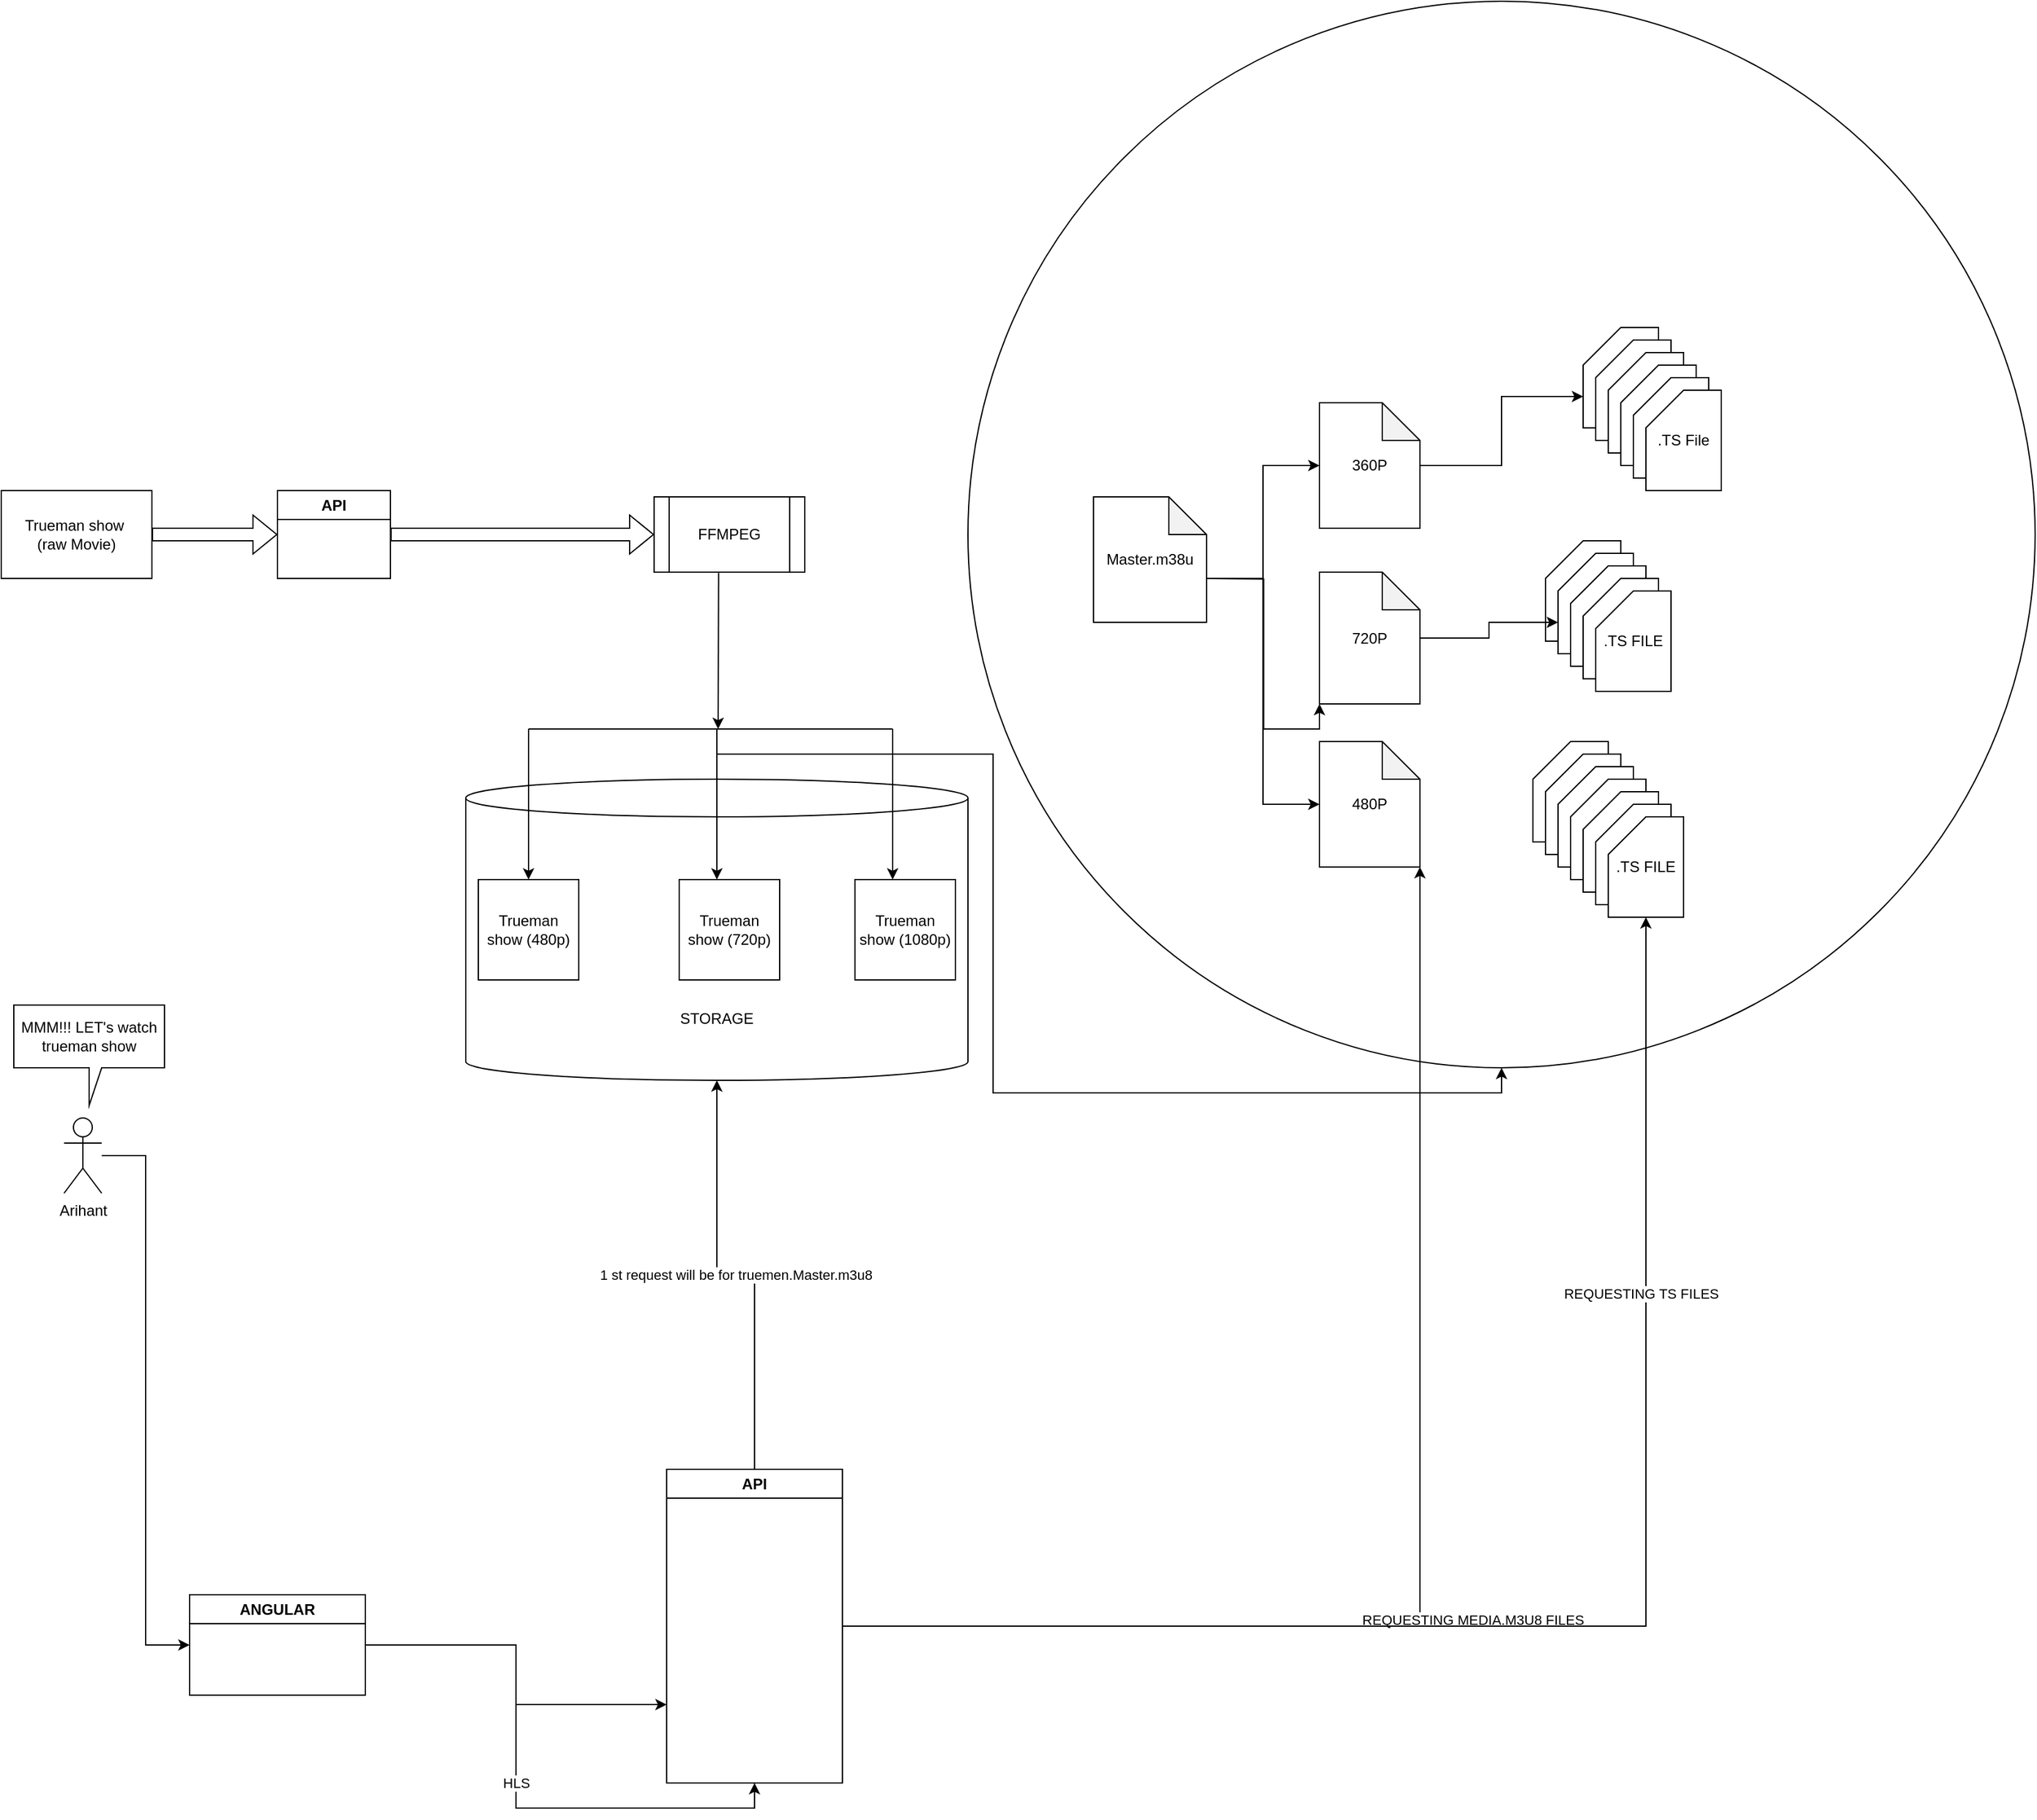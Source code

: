 <mxfile version="26.2.14">
  <diagram name="Page-1" id="06J5KmDSggkFYlG2GVtN">
    <mxGraphModel dx="1710" dy="2128" grid="1" gridSize="10" guides="1" tooltips="1" connect="1" arrows="1" fold="1" page="1" pageScale="1" pageWidth="850" pageHeight="1100" math="0" shadow="0">
      <root>
        <mxCell id="0" />
        <mxCell id="1" parent="0" />
        <mxCell id="XetHnDWPlCPj65D6uJBs-78" value="" style="ellipse;whiteSpace=wrap;html=1;aspect=fixed;" vertex="1" parent="1">
          <mxGeometry x="790" y="-350" width="850" height="850" as="geometry" />
        </mxCell>
        <mxCell id="XetHnDWPlCPj65D6uJBs-80" style="edgeStyle=orthogonalEdgeStyle;rounded=0;orthogonalLoop=1;jettySize=auto;html=1;" edge="1" parent="1" source="XetHnDWPlCPj65D6uJBs-20" target="XetHnDWPlCPj65D6uJBs-78">
          <mxGeometry relative="1" as="geometry" />
        </mxCell>
        <mxCell id="XetHnDWPlCPj65D6uJBs-20" value="&lt;div&gt;&lt;br&gt;&lt;/div&gt;&lt;div&gt;&lt;br&gt;&lt;/div&gt;&lt;div&gt;&lt;br&gt;&lt;/div&gt;&lt;div&gt;&lt;br&gt;&lt;/div&gt;&lt;div&gt;&lt;br&gt;&lt;/div&gt;&lt;div&gt;&lt;br&gt;&lt;/div&gt;&lt;div&gt;&lt;br&gt;&lt;/div&gt;&lt;div&gt;&lt;br&gt;&lt;/div&gt;STORAGE" style="shape=cylinder3;whiteSpace=wrap;html=1;boundedLbl=1;backgroundOutline=1;size=15;" vertex="1" parent="1">
          <mxGeometry x="390" y="270" width="400" height="240" as="geometry" />
        </mxCell>
        <mxCell id="XetHnDWPlCPj65D6uJBs-1" value="Trueman show&amp;nbsp;&lt;div&gt;(raw Movie)&lt;/div&gt;" style="rounded=0;whiteSpace=wrap;html=1;" vertex="1" parent="1">
          <mxGeometry x="20" y="40" width="120" height="70" as="geometry" />
        </mxCell>
        <mxCell id="XetHnDWPlCPj65D6uJBs-2" value="" style="shape=flexArrow;endArrow=classic;html=1;rounded=0;exitX=1;exitY=0.5;exitDx=0;exitDy=0;" edge="1" parent="1" source="XetHnDWPlCPj65D6uJBs-1">
          <mxGeometry width="50" height="50" relative="1" as="geometry">
            <mxPoint x="330" y="240" as="sourcePoint" />
            <mxPoint x="240" y="75" as="targetPoint" />
          </mxGeometry>
        </mxCell>
        <mxCell id="XetHnDWPlCPj65D6uJBs-4" value="API" style="swimlane;whiteSpace=wrap;html=1;" vertex="1" parent="1">
          <mxGeometry x="240" y="40" width="90" height="70" as="geometry" />
        </mxCell>
        <mxCell id="XetHnDWPlCPj65D6uJBs-6" value="" style="shape=flexArrow;endArrow=classic;html=1;rounded=0;exitX=1;exitY=0.5;exitDx=0;exitDy=0;" edge="1" parent="1" source="XetHnDWPlCPj65D6uJBs-4" target="XetHnDWPlCPj65D6uJBs-7">
          <mxGeometry width="50" height="50" relative="1" as="geometry">
            <mxPoint x="330" y="80" as="sourcePoint" />
            <mxPoint x="390" y="80" as="targetPoint" />
          </mxGeometry>
        </mxCell>
        <mxCell id="XetHnDWPlCPj65D6uJBs-7" value="FFMPEG" style="shape=process;whiteSpace=wrap;html=1;backgroundOutline=1;" vertex="1" parent="1">
          <mxGeometry x="540" y="45" width="120" height="60" as="geometry" />
        </mxCell>
        <mxCell id="XetHnDWPlCPj65D6uJBs-10" value="" style="endArrow=classic;html=1;rounded=0;exitX=0.428;exitY=1.011;exitDx=0;exitDy=0;exitPerimeter=0;" edge="1" parent="1" source="XetHnDWPlCPj65D6uJBs-7">
          <mxGeometry width="50" height="50" relative="1" as="geometry">
            <mxPoint x="330" y="240" as="sourcePoint" />
            <mxPoint x="591" y="230" as="targetPoint" />
          </mxGeometry>
        </mxCell>
        <mxCell id="XetHnDWPlCPj65D6uJBs-11" value="" style="endArrow=none;html=1;rounded=0;" edge="1" parent="1">
          <mxGeometry width="50" height="50" relative="1" as="geometry">
            <mxPoint x="440" y="230" as="sourcePoint" />
            <mxPoint x="730" y="230" as="targetPoint" />
          </mxGeometry>
        </mxCell>
        <mxCell id="XetHnDWPlCPj65D6uJBs-12" value="" style="endArrow=classic;html=1;rounded=0;" edge="1" parent="1">
          <mxGeometry width="50" height="50" relative="1" as="geometry">
            <mxPoint x="440" y="230" as="sourcePoint" />
            <mxPoint x="440" y="350" as="targetPoint" />
          </mxGeometry>
        </mxCell>
        <mxCell id="XetHnDWPlCPj65D6uJBs-14" value="" style="endArrow=classic;html=1;rounded=0;" edge="1" parent="1">
          <mxGeometry width="50" height="50" relative="1" as="geometry">
            <mxPoint x="590" y="230" as="sourcePoint" />
            <mxPoint x="590" y="350" as="targetPoint" />
            <Array as="points" />
          </mxGeometry>
        </mxCell>
        <mxCell id="XetHnDWPlCPj65D6uJBs-16" value="" style="endArrow=classic;html=1;rounded=0;" edge="1" parent="1">
          <mxGeometry width="50" height="50" relative="1" as="geometry">
            <mxPoint x="730" y="230" as="sourcePoint" />
            <mxPoint x="730" y="350" as="targetPoint" />
            <Array as="points" />
          </mxGeometry>
        </mxCell>
        <mxCell id="XetHnDWPlCPj65D6uJBs-17" value="Trueman show (480p)" style="whiteSpace=wrap;html=1;aspect=fixed;" vertex="1" parent="1">
          <mxGeometry x="400" y="350" width="80" height="80" as="geometry" />
        </mxCell>
        <mxCell id="XetHnDWPlCPj65D6uJBs-18" value="Trueman show (720p)" style="whiteSpace=wrap;html=1;aspect=fixed;" vertex="1" parent="1">
          <mxGeometry x="560" y="350" width="80" height="80" as="geometry" />
        </mxCell>
        <mxCell id="XetHnDWPlCPj65D6uJBs-19" value="Trueman show (1080p)" style="whiteSpace=wrap;html=1;aspect=fixed;" vertex="1" parent="1">
          <mxGeometry x="700" y="350" width="80" height="80" as="geometry" />
        </mxCell>
        <mxCell id="XetHnDWPlCPj65D6uJBs-83" value="HLS" style="edgeStyle=orthogonalEdgeStyle;rounded=0;orthogonalLoop=1;jettySize=auto;html=1;entryX=0.5;entryY=1;entryDx=0;entryDy=0;" edge="1" parent="1" source="XetHnDWPlCPj65D6uJBs-21" target="XetHnDWPlCPj65D6uJBs-81">
          <mxGeometry relative="1" as="geometry" />
        </mxCell>
        <mxCell id="XetHnDWPlCPj65D6uJBs-91" style="edgeStyle=orthogonalEdgeStyle;rounded=0;orthogonalLoop=1;jettySize=auto;html=1;entryX=0;entryY=0.75;entryDx=0;entryDy=0;" edge="1" parent="1" source="XetHnDWPlCPj65D6uJBs-21" target="XetHnDWPlCPj65D6uJBs-81">
          <mxGeometry relative="1" as="geometry" />
        </mxCell>
        <mxCell id="XetHnDWPlCPj65D6uJBs-21" value="ANGULAR" style="swimlane;whiteSpace=wrap;html=1;startSize=23;" vertex="1" parent="1">
          <mxGeometry x="170" y="920" width="140" height="80" as="geometry" />
        </mxCell>
        <mxCell id="XetHnDWPlCPj65D6uJBs-27" style="edgeStyle=orthogonalEdgeStyle;rounded=0;orthogonalLoop=1;jettySize=auto;html=1;entryX=0;entryY=0.5;entryDx=0;entryDy=0;" edge="1" parent="1" source="XetHnDWPlCPj65D6uJBs-22" target="XetHnDWPlCPj65D6uJBs-21">
          <mxGeometry relative="1" as="geometry">
            <mxPoint x="380" y="590" as="targetPoint" />
          </mxGeometry>
        </mxCell>
        <mxCell id="XetHnDWPlCPj65D6uJBs-22" value="Arihant" style="shape=umlActor;verticalLabelPosition=bottom;verticalAlign=top;html=1;outlineConnect=0;" vertex="1" parent="1">
          <mxGeometry x="70" y="540" width="30" height="60" as="geometry" />
        </mxCell>
        <mxCell id="XetHnDWPlCPj65D6uJBs-32" value="360P" style="shape=note;whiteSpace=wrap;html=1;backgroundOutline=1;darkOpacity=0.05;" vertex="1" parent="1">
          <mxGeometry x="1070" y="-30" width="80" height="100" as="geometry" />
        </mxCell>
        <mxCell id="XetHnDWPlCPj65D6uJBs-33" value="720P" style="shape=note;whiteSpace=wrap;html=1;backgroundOutline=1;darkOpacity=0.05;" vertex="1" parent="1">
          <mxGeometry x="1070" y="105" width="80" height="105" as="geometry" />
        </mxCell>
        <mxCell id="XetHnDWPlCPj65D6uJBs-34" value="480P" style="shape=note;whiteSpace=wrap;html=1;backgroundOutline=1;darkOpacity=0.05;" vertex="1" parent="1">
          <mxGeometry x="1070" y="240" width="80" height="100" as="geometry" />
        </mxCell>
        <mxCell id="XetHnDWPlCPj65D6uJBs-36" style="edgeStyle=orthogonalEdgeStyle;rounded=0;orthogonalLoop=1;jettySize=auto;html=1;exitX=0;exitY=0;exitDx=80;exitDy=65;exitPerimeter=0;entryX=0;entryY=0.5;entryDx=0;entryDy=0;entryPerimeter=0;" edge="1" parent="1" source="XetHnDWPlCPj65D6uJBs-31" target="XetHnDWPlCPj65D6uJBs-32">
          <mxGeometry relative="1" as="geometry" />
        </mxCell>
        <mxCell id="XetHnDWPlCPj65D6uJBs-38" style="edgeStyle=orthogonalEdgeStyle;rounded=0;orthogonalLoop=1;jettySize=auto;html=1;entryX=0;entryY=0.5;entryDx=0;entryDy=0;entryPerimeter=0;exitX=0;exitY=0;exitDx=70;exitDy=65;exitPerimeter=0;" edge="1" parent="1" source="XetHnDWPlCPj65D6uJBs-31" target="XetHnDWPlCPj65D6uJBs-34">
          <mxGeometry relative="1" as="geometry">
            <mxPoint x="980" y="95" as="sourcePoint" />
          </mxGeometry>
        </mxCell>
        <mxCell id="XetHnDWPlCPj65D6uJBs-40" value="&lt;div&gt;&lt;br&gt;&lt;/div&gt;&lt;div&gt;&amp;nbsp; &amp;nbsp; &amp;nbsp; &amp;nbsp;&amp;nbsp;&lt;/div&gt;" style="edgeLabel;html=1;align=center;verticalAlign=middle;resizable=0;points=[];" vertex="1" connectable="0" parent="XetHnDWPlCPj65D6uJBs-38">
          <mxGeometry x="-0.969" y="4" relative="1" as="geometry">
            <mxPoint as="offset" />
          </mxGeometry>
        </mxCell>
        <mxCell id="XetHnDWPlCPj65D6uJBs-39" style="edgeStyle=orthogonalEdgeStyle;rounded=0;orthogonalLoop=1;jettySize=auto;html=1;entryX=0;entryY=1;entryDx=0;entryDy=0;entryPerimeter=0;" edge="1" parent="1" target="XetHnDWPlCPj65D6uJBs-33">
          <mxGeometry relative="1" as="geometry">
            <mxPoint x="980" y="110" as="sourcePoint" />
          </mxGeometry>
        </mxCell>
        <mxCell id="XetHnDWPlCPj65D6uJBs-31" value="Master.m38u" style="shape=note;whiteSpace=wrap;html=1;backgroundOutline=1;darkOpacity=0.05;" vertex="1" parent="1">
          <mxGeometry x="890" y="45" width="90" height="100" as="geometry" />
        </mxCell>
        <mxCell id="XetHnDWPlCPj65D6uJBs-43" value="" style="shape=card;whiteSpace=wrap;html=1;" vertex="1" parent="1">
          <mxGeometry x="1280" y="-90" width="60" height="80" as="geometry" />
        </mxCell>
        <mxCell id="XetHnDWPlCPj65D6uJBs-44" value="" style="shape=card;whiteSpace=wrap;html=1;" vertex="1" parent="1">
          <mxGeometry x="1290" y="-80" width="60" height="80" as="geometry" />
        </mxCell>
        <mxCell id="XetHnDWPlCPj65D6uJBs-45" value="" style="shape=card;whiteSpace=wrap;html=1;" vertex="1" parent="1">
          <mxGeometry x="1300" y="-70" width="60" height="80" as="geometry" />
        </mxCell>
        <mxCell id="XetHnDWPlCPj65D6uJBs-46" value="" style="shape=card;whiteSpace=wrap;html=1;" vertex="1" parent="1">
          <mxGeometry x="1310" y="-60" width="60" height="80" as="geometry" />
        </mxCell>
        <mxCell id="XetHnDWPlCPj65D6uJBs-47" value="" style="shape=card;whiteSpace=wrap;html=1;" vertex="1" parent="1">
          <mxGeometry x="1320" y="-50" width="60" height="80" as="geometry" />
        </mxCell>
        <mxCell id="XetHnDWPlCPj65D6uJBs-48" value=".TS File" style="shape=card;whiteSpace=wrap;html=1;" vertex="1" parent="1">
          <mxGeometry x="1330" y="-40" width="60" height="80" as="geometry" />
        </mxCell>
        <mxCell id="XetHnDWPlCPj65D6uJBs-54" value="" style="shape=card;whiteSpace=wrap;html=1;" vertex="1" parent="1">
          <mxGeometry x="1250" y="80" width="60" height="80" as="geometry" />
        </mxCell>
        <mxCell id="XetHnDWPlCPj65D6uJBs-55" value="" style="shape=card;whiteSpace=wrap;html=1;" vertex="1" parent="1">
          <mxGeometry x="1260" y="90" width="60" height="80" as="geometry" />
        </mxCell>
        <mxCell id="XetHnDWPlCPj65D6uJBs-56" value="" style="shape=card;whiteSpace=wrap;html=1;" vertex="1" parent="1">
          <mxGeometry x="1270" y="100" width="60" height="80" as="geometry" />
        </mxCell>
        <mxCell id="XetHnDWPlCPj65D6uJBs-57" value="" style="shape=card;whiteSpace=wrap;html=1;" vertex="1" parent="1">
          <mxGeometry x="1280" y="110" width="60" height="80" as="geometry" />
        </mxCell>
        <mxCell id="XetHnDWPlCPj65D6uJBs-58" value=".TS FILE" style="shape=card;whiteSpace=wrap;html=1;" vertex="1" parent="1">
          <mxGeometry x="1290" y="120" width="60" height="80" as="geometry" />
        </mxCell>
        <mxCell id="XetHnDWPlCPj65D6uJBs-59" value="" style="shape=card;whiteSpace=wrap;html=1;" vertex="1" parent="1">
          <mxGeometry x="1240" y="240" width="60" height="80" as="geometry" />
        </mxCell>
        <mxCell id="XetHnDWPlCPj65D6uJBs-60" value="" style="shape=card;whiteSpace=wrap;html=1;" vertex="1" parent="1">
          <mxGeometry x="1250" y="250" width="60" height="80" as="geometry" />
        </mxCell>
        <mxCell id="XetHnDWPlCPj65D6uJBs-61" value="" style="shape=card;whiteSpace=wrap;html=1;" vertex="1" parent="1">
          <mxGeometry x="1260" y="260" width="60" height="80" as="geometry" />
        </mxCell>
        <mxCell id="XetHnDWPlCPj65D6uJBs-62" value="" style="shape=card;whiteSpace=wrap;html=1;" vertex="1" parent="1">
          <mxGeometry x="1270" y="270" width="60" height="80" as="geometry" />
        </mxCell>
        <mxCell id="XetHnDWPlCPj65D6uJBs-63" value="" style="shape=card;whiteSpace=wrap;html=1;" vertex="1" parent="1">
          <mxGeometry x="1280" y="280" width="60" height="80" as="geometry" />
        </mxCell>
        <mxCell id="XetHnDWPlCPj65D6uJBs-64" value="" style="shape=card;whiteSpace=wrap;html=1;" vertex="1" parent="1">
          <mxGeometry x="1290" y="290" width="60" height="80" as="geometry" />
        </mxCell>
        <mxCell id="XetHnDWPlCPj65D6uJBs-65" value=".TS FILE" style="shape=card;whiteSpace=wrap;html=1;" vertex="1" parent="1">
          <mxGeometry x="1300" y="300" width="60" height="80" as="geometry" />
        </mxCell>
        <mxCell id="XetHnDWPlCPj65D6uJBs-67" style="edgeStyle=orthogonalEdgeStyle;rounded=0;orthogonalLoop=1;jettySize=auto;html=1;entryX=0;entryY=0;entryDx=0;entryDy=55;entryPerimeter=0;" edge="1" parent="1" source="XetHnDWPlCPj65D6uJBs-32" target="XetHnDWPlCPj65D6uJBs-43">
          <mxGeometry relative="1" as="geometry" />
        </mxCell>
        <mxCell id="XetHnDWPlCPj65D6uJBs-68" style="edgeStyle=orthogonalEdgeStyle;rounded=0;orthogonalLoop=1;jettySize=auto;html=1;entryX=0;entryY=0;entryDx=0;entryDy=55;entryPerimeter=0;" edge="1" parent="1" source="XetHnDWPlCPj65D6uJBs-33" target="XetHnDWPlCPj65D6uJBs-55">
          <mxGeometry relative="1" as="geometry" />
        </mxCell>
        <mxCell id="XetHnDWPlCPj65D6uJBs-73" value="MMM!!! LET&#39;s watch trueman show" style="shape=callout;whiteSpace=wrap;html=1;perimeter=calloutPerimeter;base=10;" vertex="1" parent="1">
          <mxGeometry x="30" y="450" width="120" height="80" as="geometry" />
        </mxCell>
        <mxCell id="XetHnDWPlCPj65D6uJBs-85" value="1 st request will be for truemen.Master.m3u8" style="edgeStyle=orthogonalEdgeStyle;rounded=0;orthogonalLoop=1;jettySize=auto;html=1;" edge="1" parent="1" source="XetHnDWPlCPj65D6uJBs-81" target="XetHnDWPlCPj65D6uJBs-20">
          <mxGeometry relative="1" as="geometry" />
        </mxCell>
        <mxCell id="XetHnDWPlCPj65D6uJBs-87" style="edgeStyle=orthogonalEdgeStyle;rounded=0;orthogonalLoop=1;jettySize=auto;html=1;" edge="1" parent="1" source="XetHnDWPlCPj65D6uJBs-81" target="XetHnDWPlCPj65D6uJBs-34">
          <mxGeometry relative="1" as="geometry">
            <Array as="points">
              <mxPoint x="1150" y="945" />
            </Array>
          </mxGeometry>
        </mxCell>
        <mxCell id="XetHnDWPlCPj65D6uJBs-88" value="REQUESTING MEDIA.M3U8 FILES" style="edgeLabel;html=1;align=center;verticalAlign=middle;resizable=0;points=[];" vertex="1" connectable="0" parent="XetHnDWPlCPj65D6uJBs-87">
          <mxGeometry x="-0.377" y="-3" relative="1" as="geometry">
            <mxPoint x="170" y="-8" as="offset" />
          </mxGeometry>
        </mxCell>
        <mxCell id="XetHnDWPlCPj65D6uJBs-93" style="edgeStyle=orthogonalEdgeStyle;rounded=0;orthogonalLoop=1;jettySize=auto;html=1;" edge="1" parent="1" source="XetHnDWPlCPj65D6uJBs-81" target="XetHnDWPlCPj65D6uJBs-65">
          <mxGeometry relative="1" as="geometry" />
        </mxCell>
        <mxCell id="XetHnDWPlCPj65D6uJBs-94" value="REQUESTING TS FILES" style="edgeLabel;html=1;align=center;verticalAlign=middle;resizable=0;points=[];" vertex="1" connectable="0" parent="XetHnDWPlCPj65D6uJBs-93">
          <mxGeometry x="0.503" y="4" relative="1" as="geometry">
            <mxPoint as="offset" />
          </mxGeometry>
        </mxCell>
        <mxCell id="XetHnDWPlCPj65D6uJBs-81" value="API" style="swimlane;whiteSpace=wrap;html=1;startSize=23;" vertex="1" parent="1">
          <mxGeometry x="550" y="820" width="140" height="250" as="geometry" />
        </mxCell>
      </root>
    </mxGraphModel>
  </diagram>
</mxfile>
